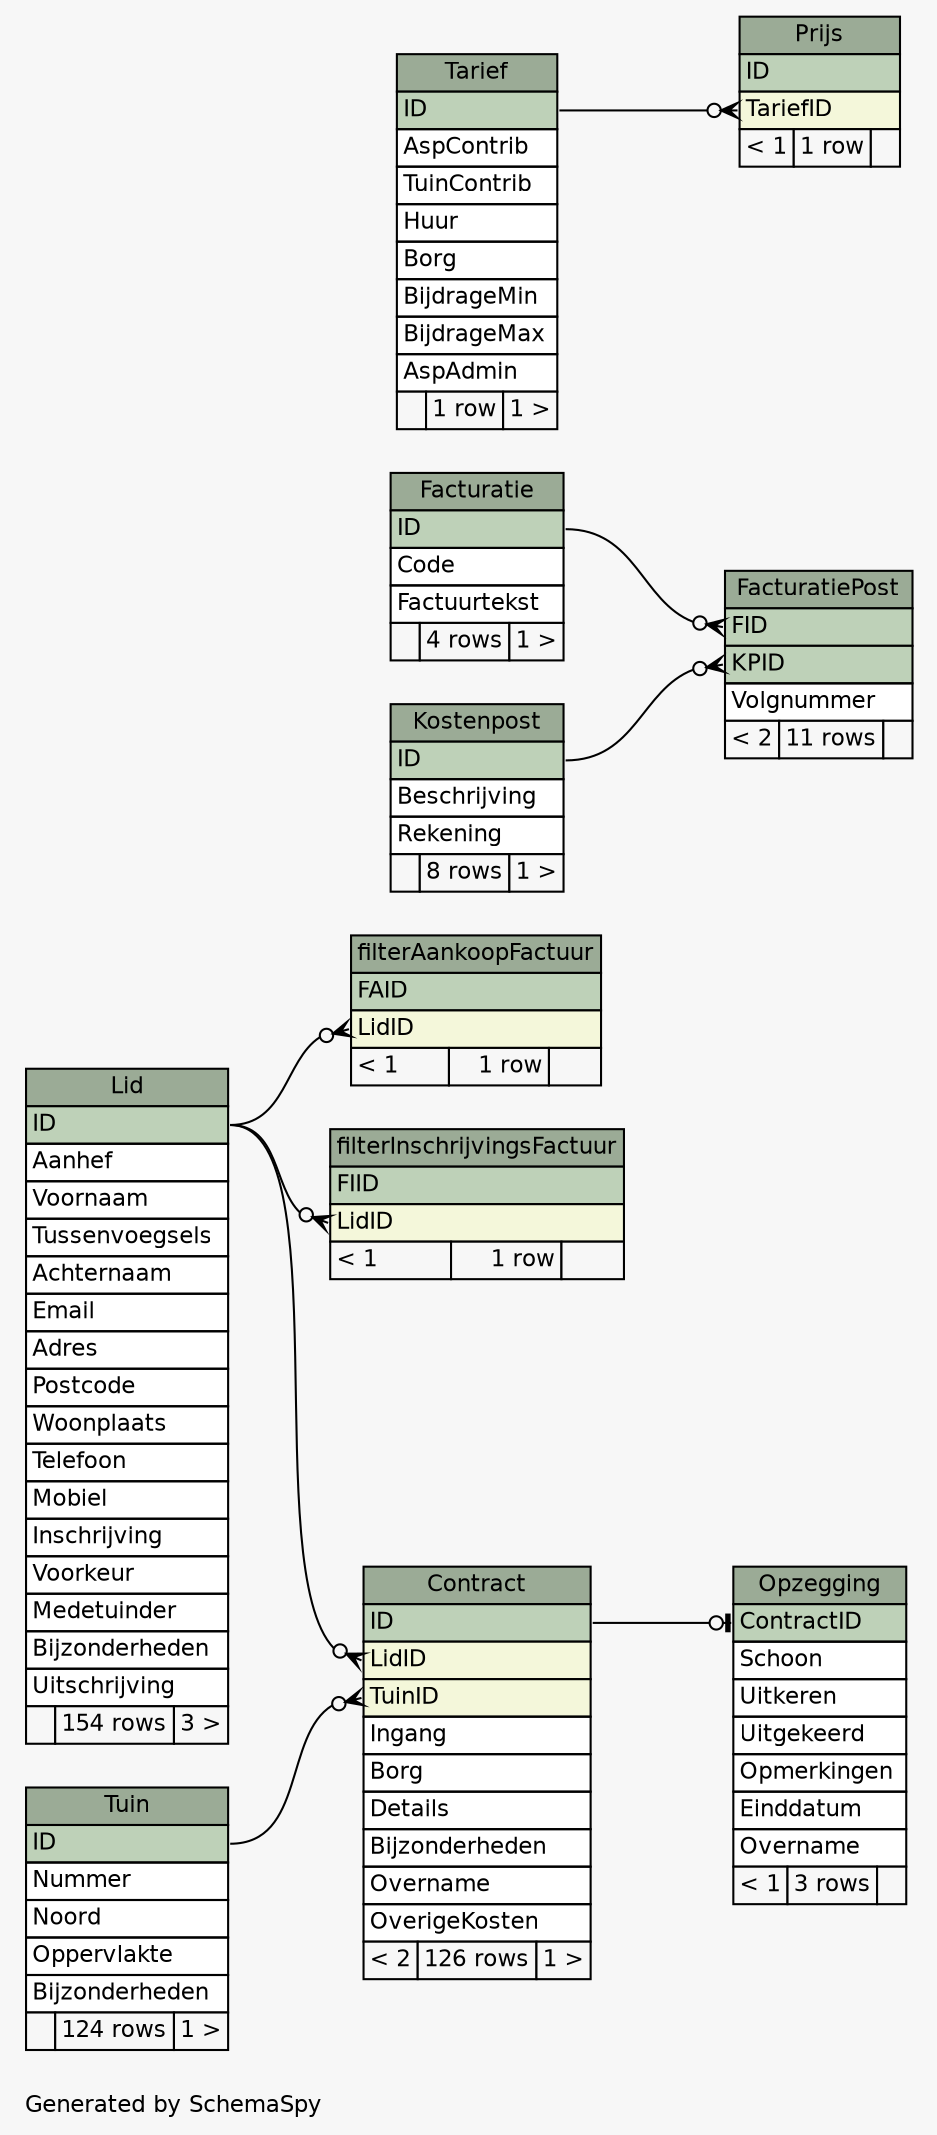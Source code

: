 // dot 2.40.1 on Linux 4.19.0-5-amd64
// SchemaSpy rev 590
digraph "largeRelationshipsDiagram" {
  graph [
    rankdir="RL"
    bgcolor="#f7f7f7"
    label="\nGenerated by SchemaSpy"
    labeljust="l"
    nodesep="0.18"
    ranksep="0.46"
    fontname="Helvetica"
    fontsize="11"
  ];
  node [
    fontname="Helvetica"
    fontsize="11"
    shape="plaintext"
  ];
  edge [
    arrowsize="0.8"
  ];
  "Contract" [
    label=<
    <TABLE BORDER="0" CELLBORDER="1" CELLSPACING="0" BGCOLOR="#ffffff">
      <TR><TD COLSPAN="3" BGCOLOR="#9bab96" ALIGN="CENTER">Contract</TD></TR>
      <TR><TD PORT="ID" COLSPAN="3" BGCOLOR="#bed1b8" ALIGN="LEFT">ID</TD></TR>
      <TR><TD PORT="LidID" COLSPAN="3" BGCOLOR="#f4f7da" ALIGN="LEFT">LidID</TD></TR>
      <TR><TD PORT="TuinID" COLSPAN="3" BGCOLOR="#f4f7da" ALIGN="LEFT">TuinID</TD></TR>
      <TR><TD PORT="Ingang" COLSPAN="3" ALIGN="LEFT">Ingang</TD></TR>
      <TR><TD PORT="Borg" COLSPAN="3" ALIGN="LEFT">Borg</TD></TR>
      <TR><TD PORT="Details" COLSPAN="3" ALIGN="LEFT">Details</TD></TR>
      <TR><TD PORT="Bijzonderheden" COLSPAN="3" ALIGN="LEFT">Bijzonderheden</TD></TR>
      <TR><TD PORT="Overname" COLSPAN="3" ALIGN="LEFT">Overname</TD></TR>
      <TR><TD PORT="OverigeKosten" COLSPAN="3" ALIGN="LEFT">OverigeKosten</TD></TR>
      <TR><TD ALIGN="LEFT" BGCOLOR="#f7f7f7">&lt; 2</TD><TD ALIGN="RIGHT" BGCOLOR="#f7f7f7">126 rows</TD><TD ALIGN="RIGHT" BGCOLOR="#f7f7f7">1 &gt;</TD></TR>
    </TABLE>>
    URL="tables/Contract.html"
    tooltip="Contract"
  ];
  "Facturatie" [
    label=<
    <TABLE BORDER="0" CELLBORDER="1" CELLSPACING="0" BGCOLOR="#ffffff">
      <TR><TD COLSPAN="3" BGCOLOR="#9bab96" ALIGN="CENTER">Facturatie</TD></TR>
      <TR><TD PORT="ID" COLSPAN="3" BGCOLOR="#bed1b8" ALIGN="LEFT">ID</TD></TR>
      <TR><TD PORT="Code" COLSPAN="3" ALIGN="LEFT">Code</TD></TR>
      <TR><TD PORT="Factuurtekst" COLSPAN="3" ALIGN="LEFT">Factuurtekst</TD></TR>
      <TR><TD ALIGN="LEFT" BGCOLOR="#f7f7f7">  </TD><TD ALIGN="RIGHT" BGCOLOR="#f7f7f7">4 rows</TD><TD ALIGN="RIGHT" BGCOLOR="#f7f7f7">1 &gt;</TD></TR>
    </TABLE>>
    URL="tables/Facturatie.html"
    tooltip="Facturatie"
  ];
  "FacturatiePost" [
    label=<
    <TABLE BORDER="0" CELLBORDER="1" CELLSPACING="0" BGCOLOR="#ffffff">
      <TR><TD COLSPAN="3" BGCOLOR="#9bab96" ALIGN="CENTER">FacturatiePost</TD></TR>
      <TR><TD PORT="FID" COLSPAN="3" BGCOLOR="#bed1b8" ALIGN="LEFT">FID</TD></TR>
      <TR><TD PORT="KPID" COLSPAN="3" BGCOLOR="#bed1b8" ALIGN="LEFT">KPID</TD></TR>
      <TR><TD PORT="Volgnummer" COLSPAN="3" ALIGN="LEFT">Volgnummer</TD></TR>
      <TR><TD ALIGN="LEFT" BGCOLOR="#f7f7f7">&lt; 2</TD><TD ALIGN="RIGHT" BGCOLOR="#f7f7f7">11 rows</TD><TD ALIGN="RIGHT" BGCOLOR="#f7f7f7">  </TD></TR>
    </TABLE>>
    URL="tables/FacturatiePost.html"
    tooltip="FacturatiePost"
  ];
  "filterAankoopFactuur" [
    label=<
    <TABLE BORDER="0" CELLBORDER="1" CELLSPACING="0" BGCOLOR="#ffffff">
      <TR><TD COLSPAN="3" BGCOLOR="#9bab96" ALIGN="CENTER">filterAankoopFactuur</TD></TR>
      <TR><TD PORT="FAID" COLSPAN="3" BGCOLOR="#bed1b8" ALIGN="LEFT">FAID</TD></TR>
      <TR><TD PORT="LidID" COLSPAN="3" BGCOLOR="#f4f7da" ALIGN="LEFT">LidID</TD></TR>
      <TR><TD ALIGN="LEFT" BGCOLOR="#f7f7f7">&lt; 1</TD><TD ALIGN="RIGHT" BGCOLOR="#f7f7f7">1 row</TD><TD ALIGN="RIGHT" BGCOLOR="#f7f7f7">  </TD></TR>
    </TABLE>>
    URL="tables/filterAankoopFactuur.html"
    tooltip="filterAankoopFactuur"
  ];
  "filterInschrijvingsFactuur" [
    label=<
    <TABLE BORDER="0" CELLBORDER="1" CELLSPACING="0" BGCOLOR="#ffffff">
      <TR><TD COLSPAN="3" BGCOLOR="#9bab96" ALIGN="CENTER">filterInschrijvingsFactuur</TD></TR>
      <TR><TD PORT="FIID" COLSPAN="3" BGCOLOR="#bed1b8" ALIGN="LEFT">FIID</TD></TR>
      <TR><TD PORT="LidID" COLSPAN="3" BGCOLOR="#f4f7da" ALIGN="LEFT">LidID</TD></TR>
      <TR><TD ALIGN="LEFT" BGCOLOR="#f7f7f7">&lt; 1</TD><TD ALIGN="RIGHT" BGCOLOR="#f7f7f7">1 row</TD><TD ALIGN="RIGHT" BGCOLOR="#f7f7f7">  </TD></TR>
    </TABLE>>
    URL="tables/filterInschrijvingsFactuur.html"
    tooltip="filterInschrijvingsFactuur"
  ];
  "Kostenpost" [
    label=<
    <TABLE BORDER="0" CELLBORDER="1" CELLSPACING="0" BGCOLOR="#ffffff">
      <TR><TD COLSPAN="3" BGCOLOR="#9bab96" ALIGN="CENTER">Kostenpost</TD></TR>
      <TR><TD PORT="ID" COLSPAN="3" BGCOLOR="#bed1b8" ALIGN="LEFT">ID</TD></TR>
      <TR><TD PORT="Beschrijving" COLSPAN="3" ALIGN="LEFT">Beschrijving</TD></TR>
      <TR><TD PORT="Rekening" COLSPAN="3" ALIGN="LEFT">Rekening</TD></TR>
      <TR><TD ALIGN="LEFT" BGCOLOR="#f7f7f7">  </TD><TD ALIGN="RIGHT" BGCOLOR="#f7f7f7">8 rows</TD><TD ALIGN="RIGHT" BGCOLOR="#f7f7f7">1 &gt;</TD></TR>
    </TABLE>>
    URL="tables/Kostenpost.html"
    tooltip="Kostenpost"
  ];
  "Lid" [
    label=<
    <TABLE BORDER="0" CELLBORDER="1" CELLSPACING="0" BGCOLOR="#ffffff">
      <TR><TD COLSPAN="3" BGCOLOR="#9bab96" ALIGN="CENTER">Lid</TD></TR>
      <TR><TD PORT="ID" COLSPAN="3" BGCOLOR="#bed1b8" ALIGN="LEFT">ID</TD></TR>
      <TR><TD PORT="Aanhef" COLSPAN="3" ALIGN="LEFT">Aanhef</TD></TR>
      <TR><TD PORT="Voornaam" COLSPAN="3" ALIGN="LEFT">Voornaam</TD></TR>
      <TR><TD PORT="Tussenvoegsels" COLSPAN="3" ALIGN="LEFT">Tussenvoegsels</TD></TR>
      <TR><TD PORT="Achternaam" COLSPAN="3" ALIGN="LEFT">Achternaam</TD></TR>
      <TR><TD PORT="Email" COLSPAN="3" ALIGN="LEFT">Email</TD></TR>
      <TR><TD PORT="Adres" COLSPAN="3" ALIGN="LEFT">Adres</TD></TR>
      <TR><TD PORT="Postcode" COLSPAN="3" ALIGN="LEFT">Postcode</TD></TR>
      <TR><TD PORT="Woonplaats" COLSPAN="3" ALIGN="LEFT">Woonplaats</TD></TR>
      <TR><TD PORT="Telefoon" COLSPAN="3" ALIGN="LEFT">Telefoon</TD></TR>
      <TR><TD PORT="Mobiel" COLSPAN="3" ALIGN="LEFT">Mobiel</TD></TR>
      <TR><TD PORT="Inschrijving" COLSPAN="3" ALIGN="LEFT">Inschrijving</TD></TR>
      <TR><TD PORT="Voorkeur" COLSPAN="3" ALIGN="LEFT">Voorkeur</TD></TR>
      <TR><TD PORT="Medetuinder" COLSPAN="3" ALIGN="LEFT">Medetuinder</TD></TR>
      <TR><TD PORT="Bijzonderheden" COLSPAN="3" ALIGN="LEFT">Bijzonderheden</TD></TR>
      <TR><TD PORT="Uitschrijving" COLSPAN="3" ALIGN="LEFT">Uitschrijving</TD></TR>
      <TR><TD ALIGN="LEFT" BGCOLOR="#f7f7f7">  </TD><TD ALIGN="RIGHT" BGCOLOR="#f7f7f7">154 rows</TD><TD ALIGN="RIGHT" BGCOLOR="#f7f7f7">3 &gt;</TD></TR>
    </TABLE>>
    URL="tables/Lid.html"
    tooltip="Lid"
  ];
  "Opzegging" [
    label=<
    <TABLE BORDER="0" CELLBORDER="1" CELLSPACING="0" BGCOLOR="#ffffff">
      <TR><TD COLSPAN="3" BGCOLOR="#9bab96" ALIGN="CENTER">Opzegging</TD></TR>
      <TR><TD PORT="ContractID" COLSPAN="3" BGCOLOR="#bed1b8" ALIGN="LEFT">ContractID</TD></TR>
      <TR><TD PORT="Schoon" COLSPAN="3" ALIGN="LEFT">Schoon</TD></TR>
      <TR><TD PORT="Uitkeren" COLSPAN="3" ALIGN="LEFT">Uitkeren</TD></TR>
      <TR><TD PORT="Uitgekeerd" COLSPAN="3" ALIGN="LEFT">Uitgekeerd</TD></TR>
      <TR><TD PORT="Opmerkingen" COLSPAN="3" ALIGN="LEFT">Opmerkingen</TD></TR>
      <TR><TD PORT="Einddatum" COLSPAN="3" ALIGN="LEFT">Einddatum</TD></TR>
      <TR><TD PORT="Overname" COLSPAN="3" ALIGN="LEFT">Overname</TD></TR>
      <TR><TD ALIGN="LEFT" BGCOLOR="#f7f7f7">&lt; 1</TD><TD ALIGN="RIGHT" BGCOLOR="#f7f7f7">3 rows</TD><TD ALIGN="RIGHT" BGCOLOR="#f7f7f7">  </TD></TR>
    </TABLE>>
    URL="tables/Opzegging.html"
    tooltip="Opzegging"
  ];
  "Prijs" [
    label=<
    <TABLE BORDER="0" CELLBORDER="1" CELLSPACING="0" BGCOLOR="#ffffff">
      <TR><TD COLSPAN="3" BGCOLOR="#9bab96" ALIGN="CENTER">Prijs</TD></TR>
      <TR><TD PORT="ID" COLSPAN="3" BGCOLOR="#bed1b8" ALIGN="LEFT">ID</TD></TR>
      <TR><TD PORT="TariefID" COLSPAN="3" BGCOLOR="#f4f7da" ALIGN="LEFT">TariefID</TD></TR>
      <TR><TD ALIGN="LEFT" BGCOLOR="#f7f7f7">&lt; 1</TD><TD ALIGN="RIGHT" BGCOLOR="#f7f7f7">1 row</TD><TD ALIGN="RIGHT" BGCOLOR="#f7f7f7">  </TD></TR>
    </TABLE>>
    URL="tables/Prijs.html"
    tooltip="Prijs"
  ];
  "Tarief" [
    label=<
    <TABLE BORDER="0" CELLBORDER="1" CELLSPACING="0" BGCOLOR="#ffffff">
      <TR><TD COLSPAN="3" BGCOLOR="#9bab96" ALIGN="CENTER">Tarief</TD></TR>
      <TR><TD PORT="ID" COLSPAN="3" BGCOLOR="#bed1b8" ALIGN="LEFT">ID</TD></TR>
      <TR><TD PORT="AspContrib" COLSPAN="3" ALIGN="LEFT">AspContrib</TD></TR>
      <TR><TD PORT="TuinContrib" COLSPAN="3" ALIGN="LEFT">TuinContrib</TD></TR>
      <TR><TD PORT="Huur" COLSPAN="3" ALIGN="LEFT">Huur</TD></TR>
      <TR><TD PORT="Borg" COLSPAN="3" ALIGN="LEFT">Borg</TD></TR>
      <TR><TD PORT="BijdrageMin" COLSPAN="3" ALIGN="LEFT">BijdrageMin</TD></TR>
      <TR><TD PORT="BijdrageMax" COLSPAN="3" ALIGN="LEFT">BijdrageMax</TD></TR>
      <TR><TD PORT="AspAdmin" COLSPAN="3" ALIGN="LEFT">AspAdmin</TD></TR>
      <TR><TD ALIGN="LEFT" BGCOLOR="#f7f7f7">  </TD><TD ALIGN="RIGHT" BGCOLOR="#f7f7f7">1 row</TD><TD ALIGN="RIGHT" BGCOLOR="#f7f7f7">1 &gt;</TD></TR>
    </TABLE>>
    URL="tables/Tarief.html"
    tooltip="Tarief"
  ];
  "Tuin" [
    label=<
    <TABLE BORDER="0" CELLBORDER="1" CELLSPACING="0" BGCOLOR="#ffffff">
      <TR><TD COLSPAN="3" BGCOLOR="#9bab96" ALIGN="CENTER">Tuin</TD></TR>
      <TR><TD PORT="ID" COLSPAN="3" BGCOLOR="#bed1b8" ALIGN="LEFT">ID</TD></TR>
      <TR><TD PORT="Nummer" COLSPAN="3" ALIGN="LEFT">Nummer</TD></TR>
      <TR><TD PORT="Noord" COLSPAN="3" ALIGN="LEFT">Noord</TD></TR>
      <TR><TD PORT="Oppervlakte" COLSPAN="3" ALIGN="LEFT">Oppervlakte</TD></TR>
      <TR><TD PORT="Bijzonderheden" COLSPAN="3" ALIGN="LEFT">Bijzonderheden</TD></TR>
      <TR><TD ALIGN="LEFT" BGCOLOR="#f7f7f7">  </TD><TD ALIGN="RIGHT" BGCOLOR="#f7f7f7">124 rows</TD><TD ALIGN="RIGHT" BGCOLOR="#f7f7f7">1 &gt;</TD></TR>
    </TABLE>>
    URL="tables/Tuin.html"
    tooltip="Tuin"
  ];
  "Contract":"LidID":w -> "Lid":"ID":e [arrowhead=none dir=back arrowtail=crowodot];
  "Contract":"TuinID":w -> "Tuin":"ID":e [arrowhead=none dir=back arrowtail=crowodot];
  "FacturatiePost":"FID":w -> "Facturatie":"ID":e [arrowhead=none dir=back arrowtail=crowodot];
  "FacturatiePost":"KPID":w -> "Kostenpost":"ID":e [arrowhead=none dir=back arrowtail=crowodot];
  "filterAankoopFactuur":"LidID":w -> "Lid":"ID":e [arrowhead=none dir=back arrowtail=crowodot];
  "filterInschrijvingsFactuur":"LidID":w -> "Lid":"ID":e [arrowhead=none dir=back arrowtail=crowodot];
  "Opzegging":"ContractID":w -> "Contract":"ID":e [arrowhead=none dir=back arrowtail=teeodot];
  "Prijs":"TariefID":w -> "Tarief":"ID":e [arrowhead=none dir=back arrowtail=crowodot];
}
